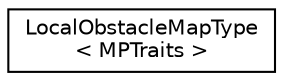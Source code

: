 digraph "Graphical Class Hierarchy"
{
 // LATEX_PDF_SIZE
  edge [fontname="Helvetica",fontsize="10",labelfontname="Helvetica",labelfontsize="10"];
  node [fontname="Helvetica",fontsize="10",shape=record];
  rankdir="LR";
  Node0 [label="LocalObstacleMapType\l\< MPTraits \>",height=0.2,width=0.4,color="black", fillcolor="white", style="filled",URL="$classLocalObstacleMapType.html",tooltip=" "];
}
